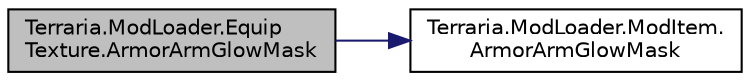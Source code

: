 digraph "Terraria.ModLoader.EquipTexture.ArmorArmGlowMask"
{
 // LATEX_PDF_SIZE
  edge [fontname="Helvetica",fontsize="10",labelfontname="Helvetica",labelfontsize="10"];
  node [fontname="Helvetica",fontsize="10",shape=record];
  rankdir="LR";
  Node1 [label="Terraria.ModLoader.Equip\lTexture.ArmorArmGlowMask",height=0.2,width=0.4,color="black", fillcolor="grey75", style="filled", fontcolor="black",tooltip="Allows you to modify which glow mask and in what color is drawn on the player's arms...."];
  Node1 -> Node2 [color="midnightblue",fontsize="10",style="solid",fontname="Helvetica"];
  Node2 [label="Terraria.ModLoader.ModItem.\lArmorArmGlowMask",height=0.2,width=0.4,color="black", fillcolor="white", style="filled",URL="$class_terraria_1_1_mod_loader_1_1_mod_item.html#a927b398aaf14af68887155d098291f0f",tooltip="Allows you to modify which glow mask and in what color is drawn on the player's arms...."];
}
